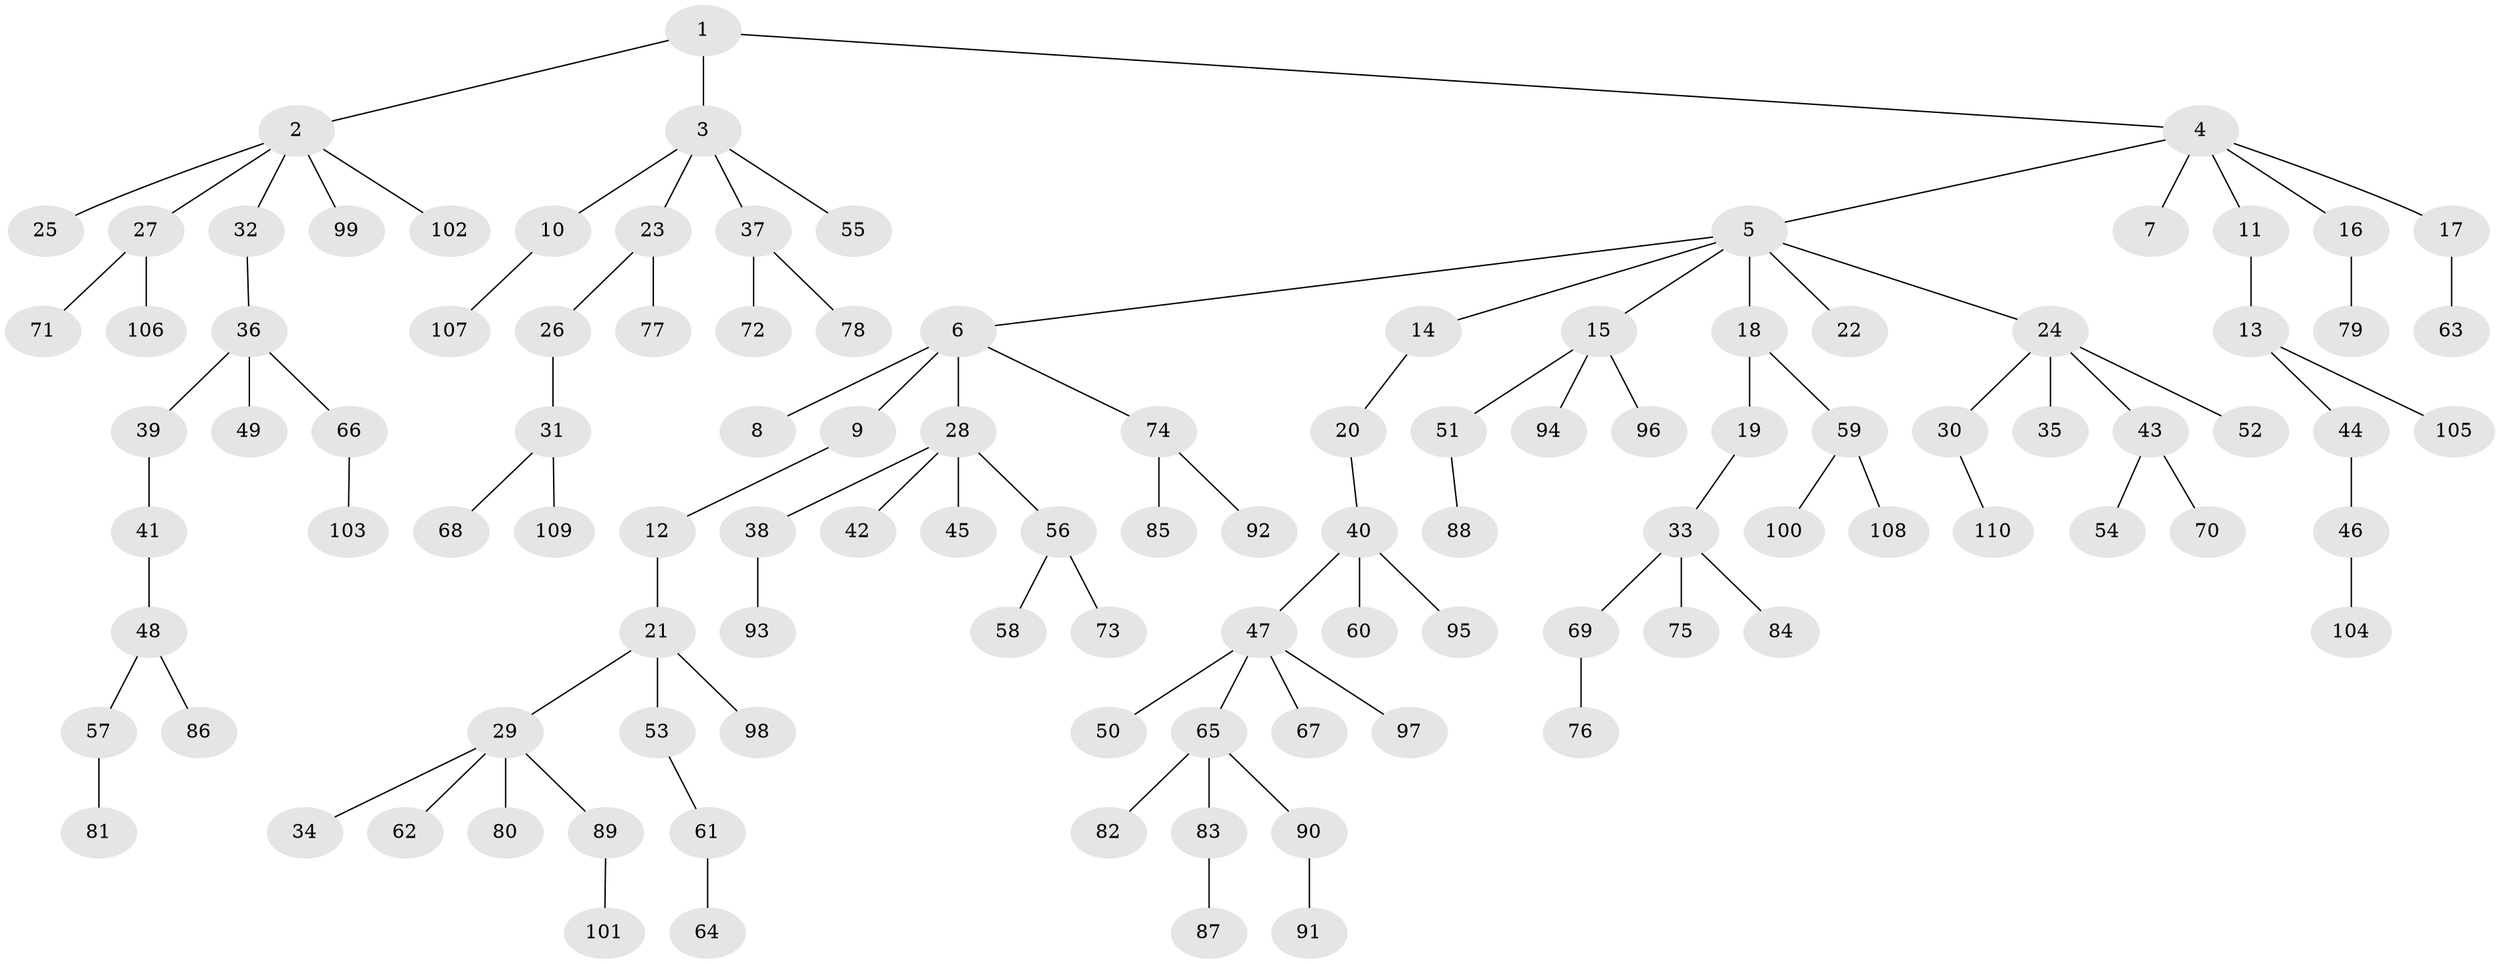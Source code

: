 // coarse degree distribution, {7: 0.015151515151515152, 5: 0.030303030303030304, 6: 0.015151515151515152, 8: 0.015151515151515152, 1: 0.5454545454545454, 2: 0.22727272727272727, 3: 0.10606060606060606, 4: 0.045454545454545456}
// Generated by graph-tools (version 1.1) at 2025/19/03/04/25 18:19:15]
// undirected, 110 vertices, 109 edges
graph export_dot {
graph [start="1"]
  node [color=gray90,style=filled];
  1;
  2;
  3;
  4;
  5;
  6;
  7;
  8;
  9;
  10;
  11;
  12;
  13;
  14;
  15;
  16;
  17;
  18;
  19;
  20;
  21;
  22;
  23;
  24;
  25;
  26;
  27;
  28;
  29;
  30;
  31;
  32;
  33;
  34;
  35;
  36;
  37;
  38;
  39;
  40;
  41;
  42;
  43;
  44;
  45;
  46;
  47;
  48;
  49;
  50;
  51;
  52;
  53;
  54;
  55;
  56;
  57;
  58;
  59;
  60;
  61;
  62;
  63;
  64;
  65;
  66;
  67;
  68;
  69;
  70;
  71;
  72;
  73;
  74;
  75;
  76;
  77;
  78;
  79;
  80;
  81;
  82;
  83;
  84;
  85;
  86;
  87;
  88;
  89;
  90;
  91;
  92;
  93;
  94;
  95;
  96;
  97;
  98;
  99;
  100;
  101;
  102;
  103;
  104;
  105;
  106;
  107;
  108;
  109;
  110;
  1 -- 2;
  1 -- 3;
  1 -- 4;
  2 -- 25;
  2 -- 27;
  2 -- 32;
  2 -- 99;
  2 -- 102;
  3 -- 10;
  3 -- 23;
  3 -- 37;
  3 -- 55;
  4 -- 5;
  4 -- 7;
  4 -- 11;
  4 -- 16;
  4 -- 17;
  5 -- 6;
  5 -- 14;
  5 -- 15;
  5 -- 18;
  5 -- 22;
  5 -- 24;
  6 -- 8;
  6 -- 9;
  6 -- 28;
  6 -- 74;
  9 -- 12;
  10 -- 107;
  11 -- 13;
  12 -- 21;
  13 -- 44;
  13 -- 105;
  14 -- 20;
  15 -- 51;
  15 -- 94;
  15 -- 96;
  16 -- 79;
  17 -- 63;
  18 -- 19;
  18 -- 59;
  19 -- 33;
  20 -- 40;
  21 -- 29;
  21 -- 53;
  21 -- 98;
  23 -- 26;
  23 -- 77;
  24 -- 30;
  24 -- 35;
  24 -- 43;
  24 -- 52;
  26 -- 31;
  27 -- 71;
  27 -- 106;
  28 -- 38;
  28 -- 42;
  28 -- 45;
  28 -- 56;
  29 -- 34;
  29 -- 62;
  29 -- 80;
  29 -- 89;
  30 -- 110;
  31 -- 68;
  31 -- 109;
  32 -- 36;
  33 -- 69;
  33 -- 75;
  33 -- 84;
  36 -- 39;
  36 -- 49;
  36 -- 66;
  37 -- 72;
  37 -- 78;
  38 -- 93;
  39 -- 41;
  40 -- 47;
  40 -- 60;
  40 -- 95;
  41 -- 48;
  43 -- 54;
  43 -- 70;
  44 -- 46;
  46 -- 104;
  47 -- 50;
  47 -- 65;
  47 -- 67;
  47 -- 97;
  48 -- 57;
  48 -- 86;
  51 -- 88;
  53 -- 61;
  56 -- 58;
  56 -- 73;
  57 -- 81;
  59 -- 100;
  59 -- 108;
  61 -- 64;
  65 -- 82;
  65 -- 83;
  65 -- 90;
  66 -- 103;
  69 -- 76;
  74 -- 85;
  74 -- 92;
  83 -- 87;
  89 -- 101;
  90 -- 91;
}
